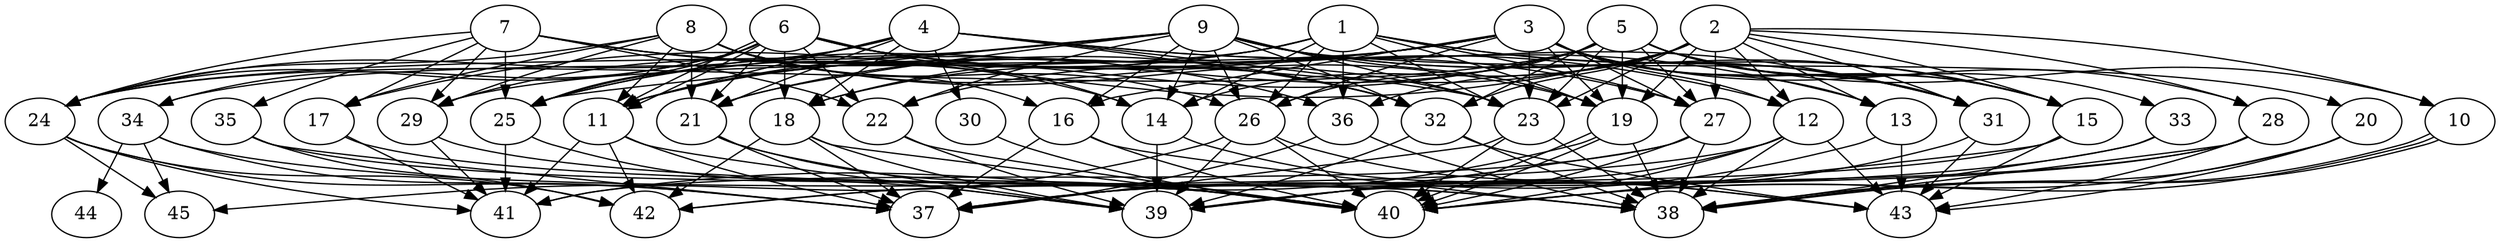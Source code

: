 // DAG (tier=3-complex, mode=compute, n=45, ccr=0.478, fat=0.799, density=0.672, regular=0.228, jump=0.212, mindata=1048576, maxdata=16777216)
// DAG automatically generated by daggen at Sun Aug 24 16:33:34 2025
// /home/ermia/Project/Environments/daggen/bin/daggen --dot --ccr 0.478 --fat 0.799 --regular 0.228 --density 0.672 --jump 0.212 --mindata 1048576 --maxdata 16777216 -n 45 
digraph G {
  1 [size="3919297218023576829952", alpha="0.09", expect_size="1959648609011788414976"]
  1 -> 11 [size ="1988667241398272"]
  1 -> 14 [size ="1988667241398272"]
  1 -> 15 [size ="1988667241398272"]
  1 -> 19 [size ="1988667241398272"]
  1 -> 23 [size ="1988667241398272"]
  1 -> 25 [size ="1988667241398272"]
  1 -> 26 [size ="1988667241398272"]
  1 -> 27 [size ="1988667241398272"]
  1 -> 31 [size ="1988667241398272"]
  1 -> 34 [size ="1988667241398272"]
  1 -> 36 [size ="1988667241398272"]
  2 [size="1128772661895409696768", alpha="0.18", expect_size="564386330947704848384"]
  2 -> 10 [size ="867283282952192"]
  2 -> 12 [size ="867283282952192"]
  2 -> 13 [size ="867283282952192"]
  2 -> 14 [size ="867283282952192"]
  2 -> 15 [size ="867283282952192"]
  2 -> 17 [size ="867283282952192"]
  2 -> 19 [size ="867283282952192"]
  2 -> 22 [size ="867283282952192"]
  2 -> 23 [size ="867283282952192"]
  2 -> 27 [size ="867283282952192"]
  2 -> 28 [size ="867283282952192"]
  2 -> 31 [size ="867283282952192"]
  2 -> 32 [size ="867283282952192"]
  2 -> 36 [size ="867283282952192"]
  3 [size="854233635054034816", alpha="0.02", expect_size="427116817527017408"]
  3 -> 11 [size ="525655812866048"]
  3 -> 12 [size ="525655812866048"]
  3 -> 13 [size ="525655812866048"]
  3 -> 15 [size ="525655812866048"]
  3 -> 16 [size ="525655812866048"]
  3 -> 18 [size ="525655812866048"]
  3 -> 19 [size ="525655812866048"]
  3 -> 21 [size ="525655812866048"]
  3 -> 23 [size ="525655812866048"]
  3 -> 25 [size ="525655812866048"]
  3 -> 26 [size ="525655812866048"]
  3 -> 27 [size ="525655812866048"]
  3 -> 28 [size ="525655812866048"]
  3 -> 29 [size ="525655812866048"]
  3 -> 31 [size ="525655812866048"]
  4 [size="632682169227331584", alpha="0.09", expect_size="316341084613665792"]
  4 -> 11 [size ="1209570701606912"]
  4 -> 13 [size ="1209570701606912"]
  4 -> 18 [size ="1209570701606912"]
  4 -> 21 [size ="1209570701606912"]
  4 -> 23 [size ="1209570701606912"]
  4 -> 24 [size ="1209570701606912"]
  4 -> 25 [size ="1209570701606912"]
  4 -> 30 [size ="1209570701606912"]
  4 -> 31 [size ="1209570701606912"]
  4 -> 32 [size ="1209570701606912"]
  5 [size="46651593511114344", alpha="0.17", expect_size="23325796755557172"]
  5 -> 10 [size ="22699782963200"]
  5 -> 11 [size ="22699782963200"]
  5 -> 15 [size ="22699782963200"]
  5 -> 18 [size ="22699782963200"]
  5 -> 19 [size ="22699782963200"]
  5 -> 23 [size ="22699782963200"]
  5 -> 24 [size ="22699782963200"]
  5 -> 26 [size ="22699782963200"]
  5 -> 27 [size ="22699782963200"]
  5 -> 31 [size ="22699782963200"]
  5 -> 32 [size ="22699782963200"]
  5 -> 33 [size ="22699782963200"]
  6 [size="41897999271913848", alpha="0.02", expect_size="20948999635956924"]
  6 -> 11 [size ="1017422127562752"]
  6 -> 11 [size ="1017422127562752"]
  6 -> 12 [size ="1017422127562752"]
  6 -> 14 [size ="1017422127562752"]
  6 -> 18 [size ="1017422127562752"]
  6 -> 21 [size ="1017422127562752"]
  6 -> 22 [size ="1017422127562752"]
  6 -> 24 [size ="1017422127562752"]
  6 -> 25 [size ="1017422127562752"]
  6 -> 27 [size ="1017422127562752"]
  6 -> 32 [size ="1017422127562752"]
  6 -> 34 [size ="1017422127562752"]
  7 [size="507989017270011520", alpha="0.06", expect_size="253994508635005760"]
  7 -> 14 [size ="183338270720000"]
  7 -> 17 [size ="183338270720000"]
  7 -> 22 [size ="183338270720000"]
  7 -> 24 [size ="183338270720000"]
  7 -> 25 [size ="183338270720000"]
  7 -> 29 [size ="183338270720000"]
  7 -> 32 [size ="183338270720000"]
  7 -> 35 [size ="183338270720000"]
  7 -> 36 [size ="183338270720000"]
  8 [size="37820452238627176448", alpha="0.02", expect_size="18910226119313588224"]
  8 -> 11 [size ="90137975324672"]
  8 -> 16 [size ="90137975324672"]
  8 -> 17 [size ="90137975324672"]
  8 -> 19 [size ="90137975324672"]
  8 -> 21 [size ="90137975324672"]
  8 -> 23 [size ="90137975324672"]
  8 -> 24 [size ="90137975324672"]
  8 -> 26 [size ="90137975324672"]
  8 -> 29 [size ="90137975324672"]
  9 [size="69391671541605859328", alpha="0.16", expect_size="34695835770802929664"]
  9 -> 14 [size ="135091560906752"]
  9 -> 15 [size ="135091560906752"]
  9 -> 16 [size ="135091560906752"]
  9 -> 19 [size ="135091560906752"]
  9 -> 20 [size ="135091560906752"]
  9 -> 21 [size ="135091560906752"]
  9 -> 22 [size ="135091560906752"]
  9 -> 23 [size ="135091560906752"]
  9 -> 24 [size ="135091560906752"]
  9 -> 25 [size ="135091560906752"]
  9 -> 26 [size ="135091560906752"]
  9 -> 29 [size ="135091560906752"]
  9 -> 31 [size ="135091560906752"]
  9 -> 32 [size ="135091560906752"]
  10 [size="1634305451207843381248", alpha="0.03", expect_size="817152725603921690624"]
  10 -> 38 [size ="1109972297449472"]
  10 -> 38 [size ="1109972297449472"]
  10 -> 40 [size ="1109972297449472"]
  11 [size="88161162812950496", alpha="0.12", expect_size="44080581406475248"]
  11 -> 37 [size ="1742603867389952"]
  11 -> 39 [size ="1742603867389952"]
  11 -> 41 [size ="1742603867389952"]
  11 -> 42 [size ="1742603867389952"]
  12 [size="2675411922364013740032", alpha="0.17", expect_size="1337705961182006870016"]
  12 -> 38 [size ="1541761130299392"]
  12 -> 39 [size ="1541761130299392"]
  12 -> 40 [size ="1541761130299392"]
  12 -> 42 [size ="1541761130299392"]
  12 -> 43 [size ="1541761130299392"]
  13 [size="5810586717250812", alpha="0.20", expect_size="2905293358625406"]
  13 -> 37 [size ="316144162439168"]
  13 -> 43 [size ="316144162439168"]
  14 [size="2343258752760324030464", alpha="0.00", expect_size="1171629376380162015232"]
  14 -> 39 [size ="1411356796387328"]
  14 -> 43 [size ="1411356796387328"]
  15 [size="1178737902942561536", alpha="0.19", expect_size="589368951471280768"]
  15 -> 37 [size ="1500194571026432"]
  15 -> 40 [size ="1500194571026432"]
  15 -> 43 [size ="1500194571026432"]
  16 [size="3321291761259246080", alpha="0.04", expect_size="1660645880629623040"]
  16 -> 37 [size ="2189563724300288"]
  16 -> 38 [size ="2189563724300288"]
  16 -> 40 [size ="2189563724300288"]
  17 [size="34366164041728000000", alpha="0.16", expect_size="17183082020864000000"]
  17 -> 40 [size ="84562411520000"]
  17 -> 41 [size ="84562411520000"]
  18 [size="92347612542086144", alpha="0.17", expect_size="46173806271043072"]
  18 -> 37 [size ="2096518500712448"]
  18 -> 39 [size ="2096518500712448"]
  18 -> 40 [size ="2096518500712448"]
  18 -> 42 [size ="2096518500712448"]
  19 [size="406307898735552626688", alpha="0.04", expect_size="203153949367776313344"]
  19 -> 38 [size ="438860840435712"]
  19 -> 40 [size ="438860840435712"]
  19 -> 40 [size ="438860840435712"]
  19 -> 41 [size ="438860840435712"]
  20 [size="2173080476614169856", alpha="0.02", expect_size="1086540238307084928"]
  20 -> 38 [size ="1362603750195200"]
  20 -> 40 [size ="1362603750195200"]
  20 -> 43 [size ="1362603750195200"]
  21 [size="1401655055583685902336", alpha="0.08", expect_size="700827527791842951168"]
  21 -> 37 [size ="1001960849276928"]
  21 -> 39 [size ="1001960849276928"]
  21 -> 40 [size ="1001960849276928"]
  22 [size="734651330203375104", alpha="0.09", expect_size="367325665101687552"]
  22 -> 39 [size ="968146437537792"]
  22 -> 40 [size ="968146437537792"]
  23 [size="13329977636502094", alpha="0.06", expect_size="6664988818251047"]
  23 -> 37 [size ="265798421577728"]
  23 -> 38 [size ="265798421577728"]
  23 -> 40 [size ="265798421577728"]
  24 [size="158957911293267072", alpha="0.06", expect_size="79478955646633536"]
  24 -> 37 [size ="115212799705088"]
  24 -> 41 [size ="115212799705088"]
  24 -> 42 [size ="115212799705088"]
  24 -> 45 [size ="115212799705088"]
  25 [size="292842404043098", alpha="0.19", expect_size="146421202021549"]
  25 -> 39 [size ="9055678496768"]
  25 -> 41 [size ="9055678496768"]
  26 [size="11859340022505275392", alpha="0.10", expect_size="5929670011252637696"]
  26 -> 39 [size ="41603544645632"]
  26 -> 40 [size ="41603544645632"]
  26 -> 43 [size ="41603544645632"]
  26 -> 45 [size ="41603544645632"]
  27 [size="141596727701405696000", alpha="0.01", expect_size="70798363850702848000"]
  27 -> 38 [size ="217332894924800"]
  27 -> 39 [size ="217332894924800"]
  27 -> 40 [size ="217332894924800"]
  27 -> 41 [size ="217332894924800"]
  28 [size="56793538954365104", alpha="0.06", expect_size="28396769477182552"]
  28 -> 37 [size ="1099383315628032"]
  28 -> 38 [size ="1099383315628032"]
  28 -> 39 [size ="1099383315628032"]
  28 -> 43 [size ="1099383315628032"]
  29 [size="748158587362932864", alpha="0.04", expect_size="374079293681466432"]
  29 -> 38 [size ="828491171889152"]
  29 -> 41 [size ="828491171889152"]
  30 [size="285781786969429504", alpha="0.13", expect_size="142890893484714752"]
  30 -> 40 [size ="344027014627328"]
  31 [size="962917532928035840", alpha="0.02", expect_size="481458766464017920"]
  31 -> 39 [size ="1994871724310528"]
  31 -> 43 [size ="1994871724310528"]
  32 [size="761511772470509440", alpha="0.09", expect_size="380755886235254720"]
  32 -> 38 [size ="545089407418368"]
  32 -> 39 [size ="545089407418368"]
  32 -> 43 [size ="545089407418368"]
  33 [size="3022317491657372672", alpha="0.18", expect_size="1511158745828686336"]
  33 -> 38 [size ="1607497618030592"]
  33 -> 42 [size ="1607497618030592"]
  34 [size="20932182086042532", alpha="0.18", expect_size="10466091043021266"]
  34 -> 37 [size ="1028166860668928"]
  34 -> 38 [size ="1028166860668928"]
  34 -> 44 [size ="1028166860668928"]
  34 -> 45 [size ="1028166860668928"]
  35 [size="6861046972318488", alpha="0.02", expect_size="3430523486159244"]
  35 -> 37 [size ="507749020467200"]
  35 -> 40 [size ="507749020467200"]
  35 -> 42 [size ="507749020467200"]
  36 [size="3280891710471608991744", alpha="0.09", expect_size="1640445855235804495872"]
  36 -> 37 [size ="1766381812973568"]
  36 -> 38 [size ="1766381812973568"]
  37 [size="190726069639428032", alpha="0.12", expect_size="95363034819714016"]
  38 [size="9956394883589004", alpha="0.06", expect_size="4978197441794502"]
  39 [size="7076855681822278", alpha="0.16", expect_size="3538427840911139"]
  40 [size="2348823121760332288", alpha="0.09", expect_size="1174411560880166144"]
  41 [size="429310864743162970112", alpha="0.01", expect_size="214655432371581485056"]
  42 [size="4613671019064714240", alpha="0.07", expect_size="2306835509532357120"]
  43 [size="3010576086871545217024", alpha="0.15", expect_size="1505288043435772608512"]
  44 [size="577109630023867", alpha="0.06", expect_size="288554815011933"]
  45 [size="3417463803382888", alpha="0.10", expect_size="1708731901691444"]
}